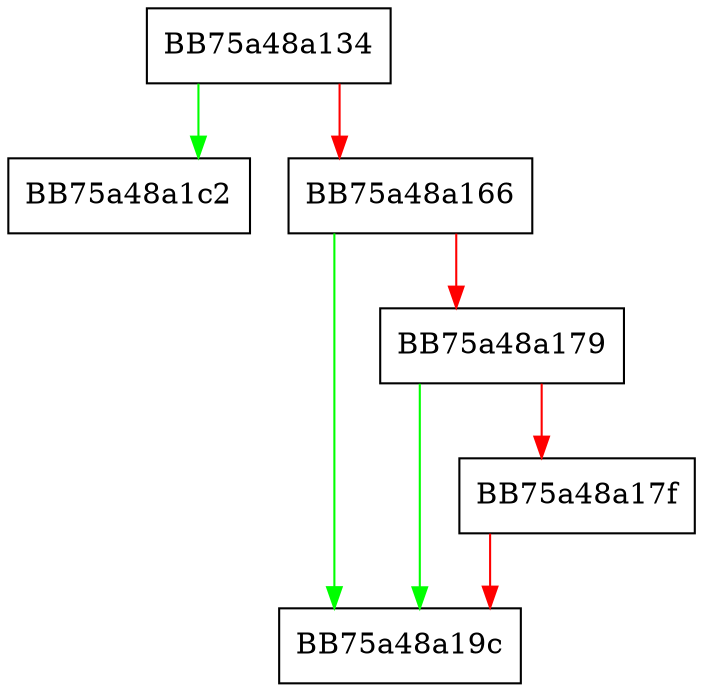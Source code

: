 digraph Dump {
  node [shape="box"];
  graph [splines=ortho];
  BB75a48a134 -> BB75a48a1c2 [color="green"];
  BB75a48a134 -> BB75a48a166 [color="red"];
  BB75a48a166 -> BB75a48a19c [color="green"];
  BB75a48a166 -> BB75a48a179 [color="red"];
  BB75a48a179 -> BB75a48a19c [color="green"];
  BB75a48a179 -> BB75a48a17f [color="red"];
  BB75a48a17f -> BB75a48a19c [color="red"];
}